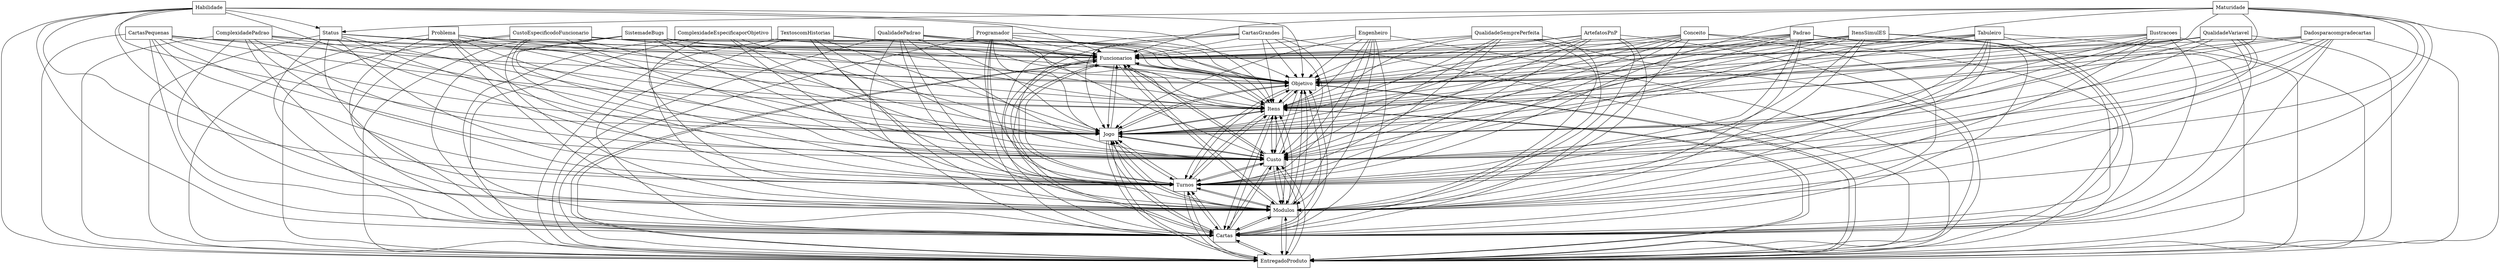 digraph{
graph [rankdir=TB];
node [shape=box];
edge [arrowhead=normal];
0[label="Padrao",]
1[label="Funcionarios",]
2[label="Tabuleiro",]
3[label="Objetivo",]
4[label="Problema",]
5[label="EntregadoProduto",]
6[label="CartasPequenas",]
7[label="Habilidade",]
8[label="Cartas",]
9[label="Modulos",]
10[label="CartasGrandes",]
11[label="Engenheiro",]
12[label="ComplexidadeEspecificaporObjetivo",]
13[label="Dadosparacompradecartas",]
14[label="Programador",]
15[label="Conceito",]
16[label="Turnos",]
17[label="Ilustracoes",]
18[label="QualidadeSemprePerfeita",]
19[label="Custo",]
20[label="ItensSimulES",]
21[label="Jogo",]
22[label="Status",]
23[label="SistemadeBugs",]
24[label="TextoscomHistorias",]
25[label="ComplexidadePadrao",]
26[label="ArtefatosPnP",]
27[label="Maturidade",]
28[label="QualidadePadrao",]
29[label="QualidadeVariavel",]
30[label="CustoEspecificodoFuncionario",]
31[label="Itens",]
0->1[label="",]
0->3[label="",]
0->5[label="",]
0->8[label="",]
0->9[label="",]
0->16[label="",]
0->19[label="",]
0->21[label="",]
0->31[label="",]
1->3[label="",]
1->5[label="",]
1->8[label="",]
1->9[label="",]
1->16[label="",]
1->19[label="",]
1->21[label="",]
1->31[label="",]
2->1[label="",]
2->3[label="",]
2->5[label="",]
2->8[label="",]
2->9[label="",]
2->16[label="",]
2->19[label="",]
2->21[label="",]
2->31[label="",]
3->1[label="",]
3->5[label="",]
3->8[label="",]
3->9[label="",]
3->16[label="",]
3->19[label="",]
3->21[label="",]
3->31[label="",]
4->1[label="",]
4->3[label="",]
4->5[label="",]
4->8[label="",]
4->9[label="",]
4->16[label="",]
4->19[label="",]
4->21[label="",]
4->31[label="",]
5->1[label="",]
5->3[label="",]
5->8[label="",]
5->9[label="",]
5->16[label="",]
5->19[label="",]
5->21[label="",]
5->31[label="",]
6->1[label="",]
6->3[label="",]
6->5[label="",]
6->8[label="",]
6->9[label="",]
6->16[label="",]
6->19[label="",]
6->21[label="",]
6->31[label="",]
7->1[label="",]
7->3[label="",]
7->5[label="",]
7->8[label="",]
7->9[label="",]
7->16[label="",]
7->19[label="",]
7->21[label="",]
7->22[label="",]
7->31[label="",]
8->1[label="",]
8->3[label="",]
8->5[label="",]
8->9[label="",]
8->16[label="",]
8->19[label="",]
8->21[label="",]
8->31[label="",]
9->1[label="",]
9->3[label="",]
9->5[label="",]
9->8[label="",]
9->16[label="",]
9->19[label="",]
9->21[label="",]
9->31[label="",]
10->1[label="",]
10->3[label="",]
10->5[label="",]
10->8[label="",]
10->9[label="",]
10->16[label="",]
10->19[label="",]
10->21[label="",]
10->31[label="",]
11->1[label="",]
11->3[label="",]
11->5[label="",]
11->8[label="",]
11->9[label="",]
11->16[label="",]
11->19[label="",]
11->21[label="",]
11->31[label="",]
12->1[label="",]
12->3[label="",]
12->5[label="",]
12->8[label="",]
12->9[label="",]
12->16[label="",]
12->19[label="",]
12->21[label="",]
12->31[label="",]
13->1[label="",]
13->3[label="",]
13->5[label="",]
13->8[label="",]
13->9[label="",]
13->16[label="",]
13->19[label="",]
13->21[label="",]
13->31[label="",]
14->1[label="",]
14->3[label="",]
14->5[label="",]
14->8[label="",]
14->9[label="",]
14->16[label="",]
14->19[label="",]
14->21[label="",]
14->31[label="",]
15->1[label="",]
15->3[label="",]
15->5[label="",]
15->8[label="",]
15->9[label="",]
15->16[label="",]
15->19[label="",]
15->21[label="",]
15->31[label="",]
16->1[label="",]
16->3[label="",]
16->5[label="",]
16->8[label="",]
16->9[label="",]
16->19[label="",]
16->21[label="",]
16->31[label="",]
17->1[label="",]
17->3[label="",]
17->5[label="",]
17->8[label="",]
17->9[label="",]
17->16[label="",]
17->19[label="",]
17->21[label="",]
17->31[label="",]
18->1[label="",]
18->3[label="",]
18->5[label="",]
18->8[label="",]
18->9[label="",]
18->16[label="",]
18->19[label="",]
18->21[label="",]
18->31[label="",]
19->1[label="",]
19->3[label="",]
19->5[label="",]
19->8[label="",]
19->9[label="",]
19->16[label="",]
19->21[label="",]
19->31[label="",]
20->1[label="",]
20->3[label="",]
20->5[label="",]
20->8[label="",]
20->9[label="",]
20->16[label="",]
20->19[label="",]
20->21[label="",]
20->31[label="",]
21->1[label="",]
21->3[label="",]
21->5[label="",]
21->8[label="",]
21->9[label="",]
21->16[label="",]
21->19[label="",]
21->31[label="",]
22->1[label="",]
22->3[label="",]
22->5[label="",]
22->8[label="",]
22->9[label="",]
22->16[label="",]
22->19[label="",]
22->21[label="",]
22->31[label="",]
23->1[label="",]
23->3[label="",]
23->5[label="",]
23->8[label="",]
23->9[label="",]
23->16[label="",]
23->19[label="",]
23->21[label="",]
23->31[label="",]
24->1[label="",]
24->3[label="",]
24->5[label="",]
24->8[label="",]
24->9[label="",]
24->16[label="",]
24->19[label="",]
24->21[label="",]
24->31[label="",]
25->1[label="",]
25->3[label="",]
25->5[label="",]
25->8[label="",]
25->9[label="",]
25->16[label="",]
25->19[label="",]
25->21[label="",]
25->31[label="",]
26->1[label="",]
26->3[label="",]
26->5[label="",]
26->8[label="",]
26->9[label="",]
26->16[label="",]
26->19[label="",]
26->21[label="",]
26->31[label="",]
27->1[label="",]
27->3[label="",]
27->5[label="",]
27->8[label="",]
27->9[label="",]
27->16[label="",]
27->19[label="",]
27->21[label="",]
27->22[label="",]
27->31[label="",]
28->1[label="",]
28->3[label="",]
28->5[label="",]
28->8[label="",]
28->9[label="",]
28->16[label="",]
28->19[label="",]
28->21[label="",]
28->31[label="",]
29->1[label="",]
29->3[label="",]
29->5[label="",]
29->8[label="",]
29->9[label="",]
29->16[label="",]
29->19[label="",]
29->21[label="",]
29->31[label="",]
30->1[label="",]
30->3[label="",]
30->5[label="",]
30->8[label="",]
30->9[label="",]
30->16[label="",]
30->19[label="",]
30->21[label="",]
30->31[label="",]
31->1[label="",]
31->3[label="",]
31->5[label="",]
31->8[label="",]
31->9[label="",]
31->16[label="",]
31->19[label="",]
31->21[label="",]
}
